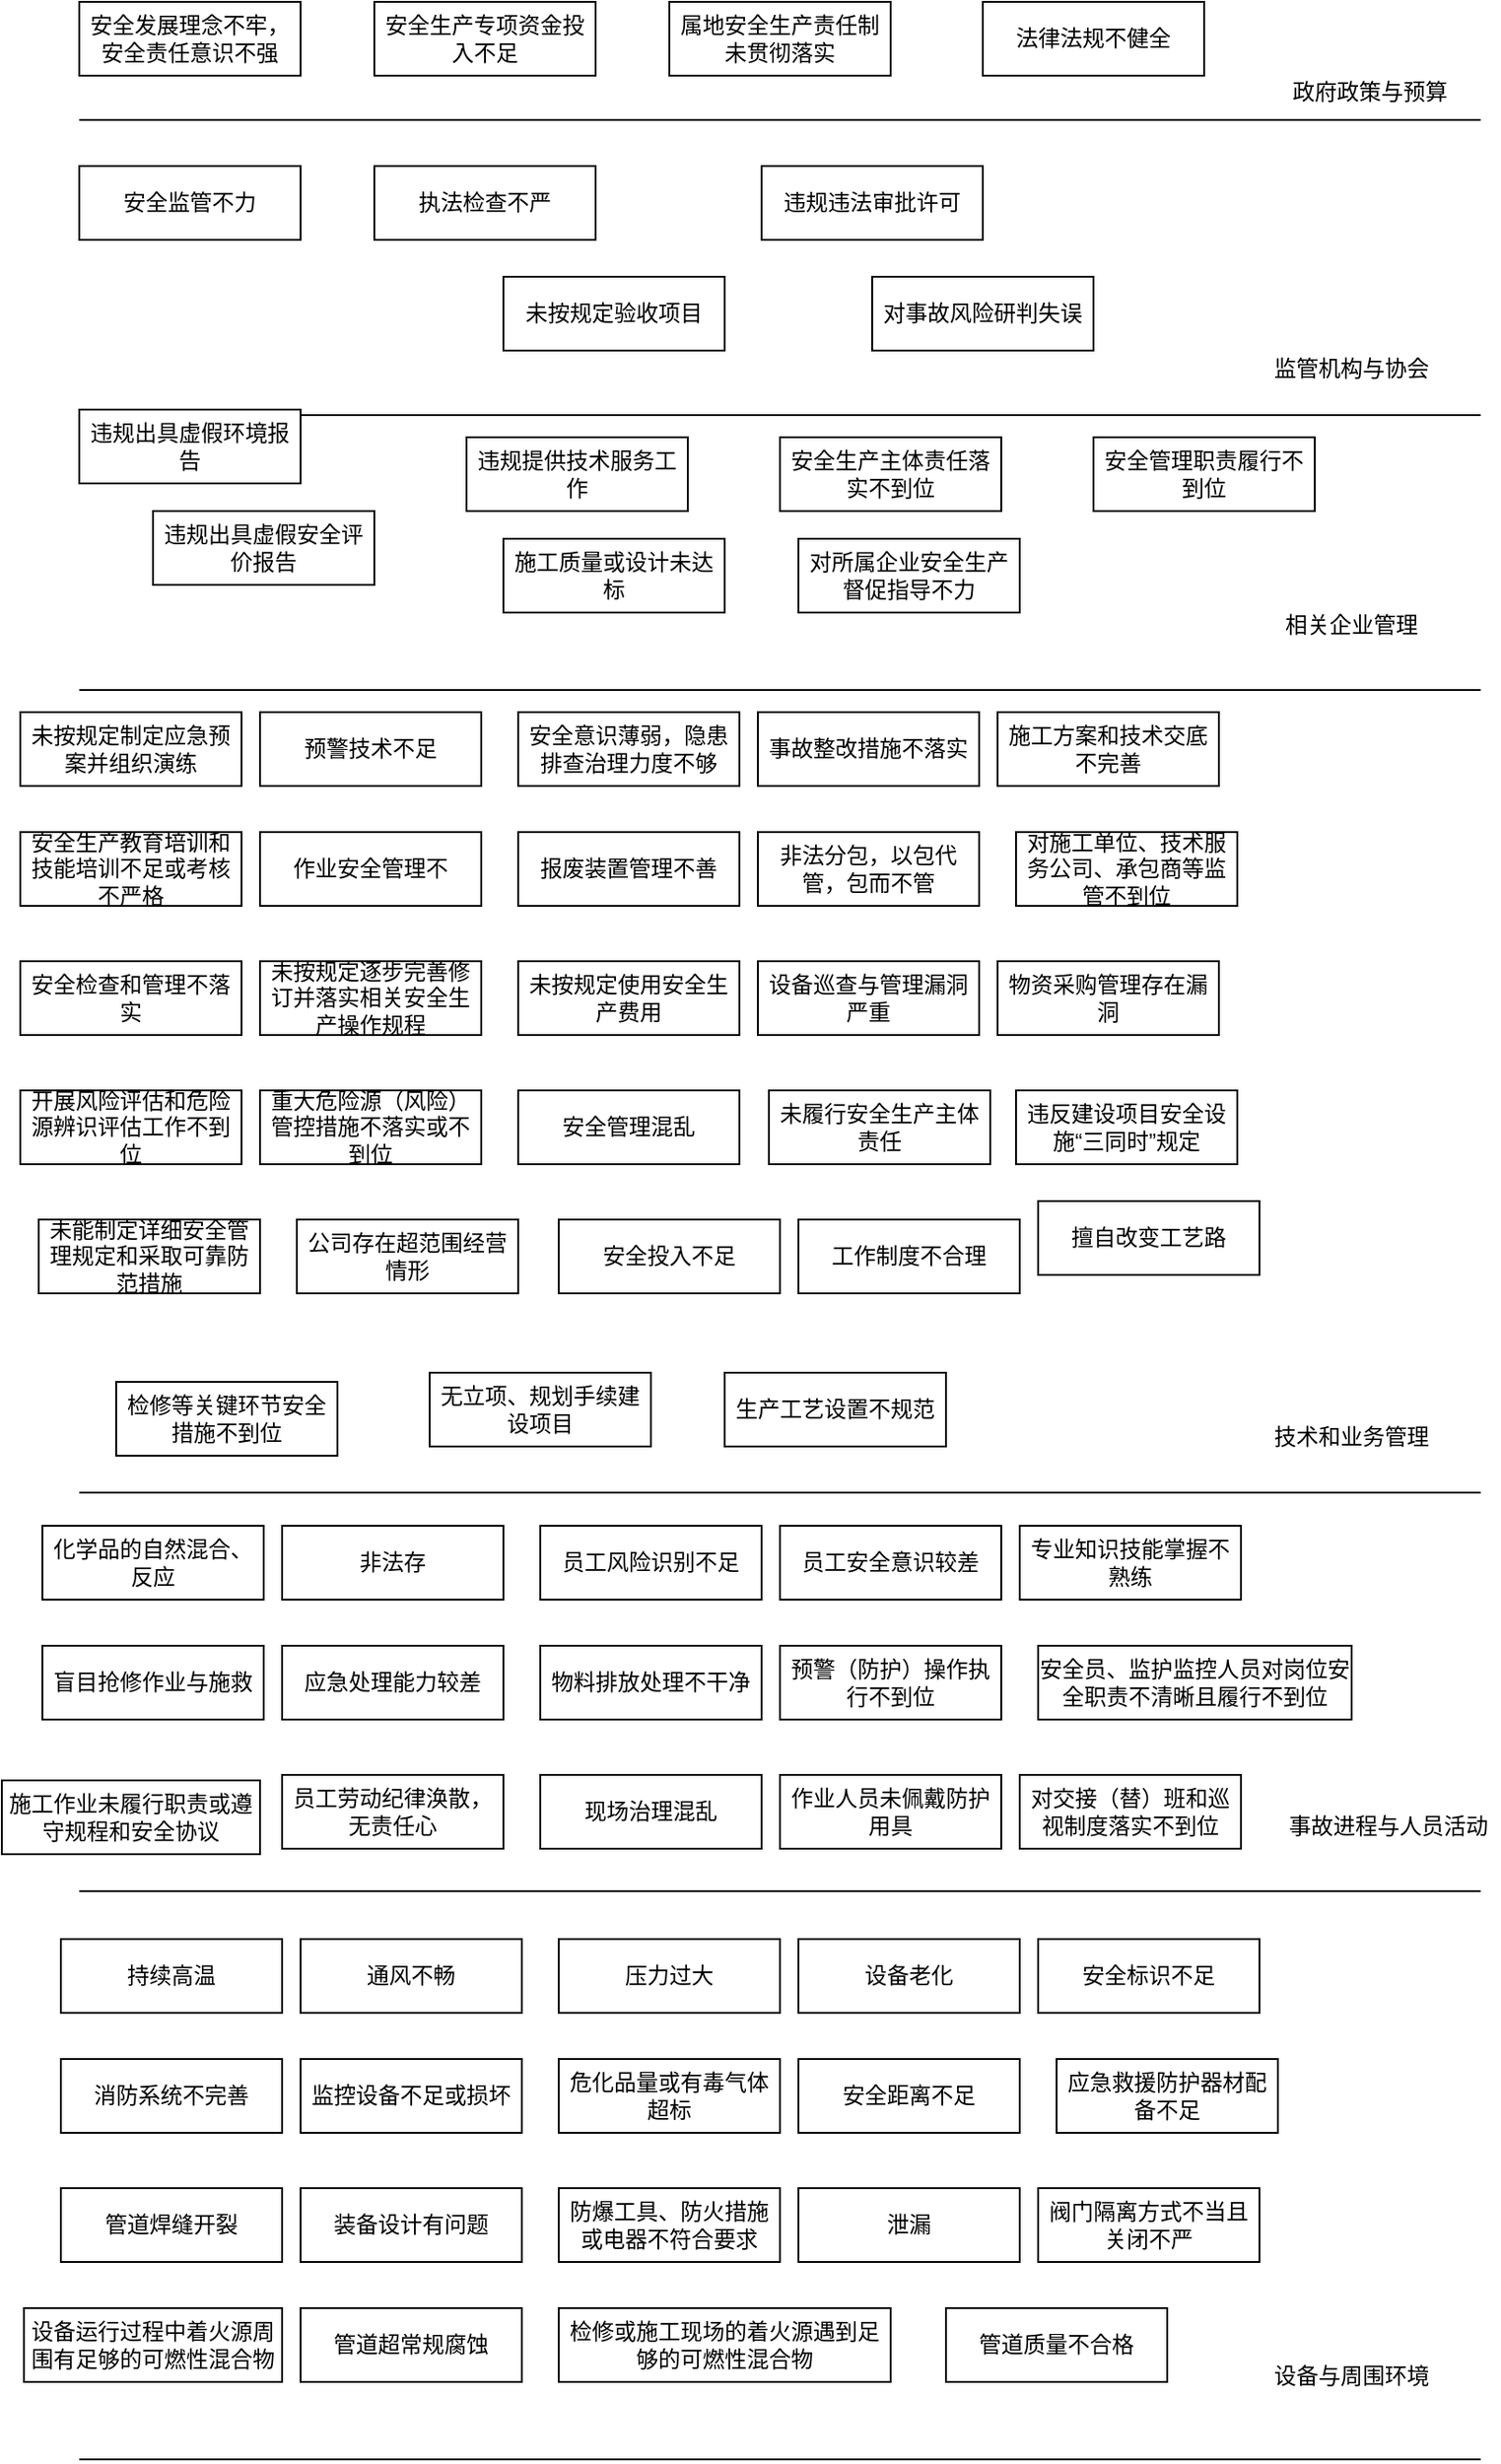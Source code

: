 <mxfile version="21.3.8" type="github">
  <diagram name="第 1 页" id="cSXOt_If06tRuQNw9_Id">
    <mxGraphModel dx="1290" dy="757" grid="1" gridSize="10" guides="1" tooltips="1" connect="1" arrows="1" fold="1" page="1" pageScale="1" pageWidth="583" pageHeight="827" math="0" shadow="0">
      <root>
        <mxCell id="0" />
        <mxCell id="1" parent="0" />
        <mxCell id="D2HSwKxdKyaoGHdWPaQV-1" value="" style="endArrow=none;html=1;rounded=0;" parent="1" edge="1">
          <mxGeometry width="50" height="50" relative="1" as="geometry">
            <mxPoint x="202" y="244" as="sourcePoint" />
            <mxPoint x="962" y="244" as="targetPoint" />
          </mxGeometry>
        </mxCell>
        <mxCell id="D2HSwKxdKyaoGHdWPaQV-2" value="" style="endArrow=none;html=1;rounded=0;" parent="1" edge="1">
          <mxGeometry width="50" height="50" relative="1" as="geometry">
            <mxPoint x="202" y="404" as="sourcePoint" />
            <mxPoint x="962" y="404" as="targetPoint" />
          </mxGeometry>
        </mxCell>
        <mxCell id="D2HSwKxdKyaoGHdWPaQV-3" value="" style="endArrow=none;html=1;rounded=0;" parent="1" edge="1">
          <mxGeometry width="50" height="50" relative="1" as="geometry">
            <mxPoint x="202" y="553" as="sourcePoint" />
            <mxPoint x="962" y="553" as="targetPoint" />
          </mxGeometry>
        </mxCell>
        <mxCell id="D2HSwKxdKyaoGHdWPaQV-4" value="" style="endArrow=none;html=1;rounded=0;" parent="1" edge="1">
          <mxGeometry width="50" height="50" relative="1" as="geometry">
            <mxPoint x="202" y="988" as="sourcePoint" />
            <mxPoint x="962" y="988" as="targetPoint" />
          </mxGeometry>
        </mxCell>
        <mxCell id="D2HSwKxdKyaoGHdWPaQV-5" value="" style="endArrow=none;html=1;rounded=0;" parent="1" edge="1">
          <mxGeometry width="50" height="50" relative="1" as="geometry">
            <mxPoint x="202" y="1204" as="sourcePoint" />
            <mxPoint x="962" y="1204" as="targetPoint" />
          </mxGeometry>
        </mxCell>
        <mxCell id="D2HSwKxdKyaoGHdWPaQV-6" value="政府政策与预算" style="text;html=1;strokeColor=none;fillColor=none;align=center;verticalAlign=middle;whiteSpace=wrap;rounded=0;" parent="1" vertex="1">
          <mxGeometry x="852" y="214" width="100" height="30" as="geometry" />
        </mxCell>
        <mxCell id="D2HSwKxdKyaoGHdWPaQV-7" value="监管机构与协会" style="text;html=1;strokeColor=none;fillColor=none;align=center;verticalAlign=middle;whiteSpace=wrap;rounded=0;" parent="1" vertex="1">
          <mxGeometry x="842" y="364" width="100" height="30" as="geometry" />
        </mxCell>
        <mxCell id="D2HSwKxdKyaoGHdWPaQV-8" value="相关企业管理" style="text;html=1;strokeColor=none;fillColor=none;align=center;verticalAlign=middle;whiteSpace=wrap;rounded=0;" parent="1" vertex="1">
          <mxGeometry x="842" y="503" width="100" height="30" as="geometry" />
        </mxCell>
        <mxCell id="D2HSwKxdKyaoGHdWPaQV-9" value="技术和业务管理" style="text;html=1;strokeColor=none;fillColor=none;align=center;verticalAlign=middle;whiteSpace=wrap;rounded=0;" parent="1" vertex="1">
          <mxGeometry x="842" y="943" width="100" height="30" as="geometry" />
        </mxCell>
        <mxCell id="D2HSwKxdKyaoGHdWPaQV-10" value="事故进程与人员活动" style="text;html=1;strokeColor=none;fillColor=none;align=center;verticalAlign=middle;whiteSpace=wrap;rounded=0;" parent="1" vertex="1">
          <mxGeometry x="852" y="1154" width="120" height="30" as="geometry" />
        </mxCell>
        <mxCell id="D2HSwKxdKyaoGHdWPaQV-11" value="设备与周围环境" style="text;html=1;strokeColor=none;fillColor=none;align=center;verticalAlign=middle;whiteSpace=wrap;rounded=0;" parent="1" vertex="1">
          <mxGeometry x="842" y="1452" width="100" height="30" as="geometry" />
        </mxCell>
        <mxCell id="D2HSwKxdKyaoGHdWPaQV-12" value="" style="endArrow=none;html=1;rounded=0;" parent="1" edge="1">
          <mxGeometry width="50" height="50" relative="1" as="geometry">
            <mxPoint x="202" y="1512" as="sourcePoint" />
            <mxPoint x="962" y="1512" as="targetPoint" />
          </mxGeometry>
        </mxCell>
        <mxCell id="D2HSwKxdKyaoGHdWPaQV-13" value="安全发展理念不牢，安全责任意识不强" style="rounded=0;whiteSpace=wrap;html=1;" parent="1" vertex="1">
          <mxGeometry x="202" y="180" width="120" height="40" as="geometry" />
        </mxCell>
        <mxCell id="D2HSwKxdKyaoGHdWPaQV-15" value="安全生产专项资金投入不足" style="rounded=0;whiteSpace=wrap;html=1;" parent="1" vertex="1">
          <mxGeometry x="362" y="180" width="120" height="40" as="geometry" />
        </mxCell>
        <mxCell id="D2HSwKxdKyaoGHdWPaQV-16" value="属地安全生产责任制未贯彻落实" style="rounded=0;whiteSpace=wrap;html=1;" parent="1" vertex="1">
          <mxGeometry x="522" y="180" width="120" height="40" as="geometry" />
        </mxCell>
        <mxCell id="D2HSwKxdKyaoGHdWPaQV-17" value="法律法规不健全" style="rounded=0;whiteSpace=wrap;html=1;" parent="1" vertex="1">
          <mxGeometry x="692" y="180" width="120" height="40" as="geometry" />
        </mxCell>
        <mxCell id="D2HSwKxdKyaoGHdWPaQV-18" value="对事故风险研判失误" style="rounded=0;whiteSpace=wrap;html=1;" parent="1" vertex="1">
          <mxGeometry x="632" y="329" width="120" height="40" as="geometry" />
        </mxCell>
        <mxCell id="D2HSwKxdKyaoGHdWPaQV-19" value="违规违法审批许可" style="rounded=0;whiteSpace=wrap;html=1;" parent="1" vertex="1">
          <mxGeometry x="572" y="269" width="120" height="40" as="geometry" />
        </mxCell>
        <mxCell id="D2HSwKxdKyaoGHdWPaQV-20" value="安全监管不力" style="rounded=0;whiteSpace=wrap;html=1;" parent="1" vertex="1">
          <mxGeometry x="202" y="269" width="120" height="40" as="geometry" />
        </mxCell>
        <mxCell id="D2HSwKxdKyaoGHdWPaQV-21" value="执法检查不严" style="rounded=0;whiteSpace=wrap;html=1;" parent="1" vertex="1">
          <mxGeometry x="362" y="269" width="120" height="40" as="geometry" />
        </mxCell>
        <mxCell id="D2HSwKxdKyaoGHdWPaQV-22" value="未按规定验收项目" style="rounded=0;whiteSpace=wrap;html=1;" parent="1" vertex="1">
          <mxGeometry x="432" y="329" width="120" height="40" as="geometry" />
        </mxCell>
        <mxCell id="D2HSwKxdKyaoGHdWPaQV-24" value="违规出具虚假环境报告" style="rounded=0;whiteSpace=wrap;html=1;" parent="1" vertex="1">
          <mxGeometry x="202" y="401" width="120" height="40" as="geometry" />
        </mxCell>
        <mxCell id="D2HSwKxdKyaoGHdWPaQV-25" value="违规出具虚假安全评价报告" style="rounded=0;whiteSpace=wrap;html=1;" parent="1" vertex="1">
          <mxGeometry x="242" y="456" width="120" height="40" as="geometry" />
        </mxCell>
        <mxCell id="D2HSwKxdKyaoGHdWPaQV-26" value="违规提供技术服务工作" style="rounded=0;whiteSpace=wrap;html=1;" parent="1" vertex="1">
          <mxGeometry x="412" y="416" width="120" height="40" as="geometry" />
        </mxCell>
        <mxCell id="D2HSwKxdKyaoGHdWPaQV-27" value="施工质量或设计未达标" style="rounded=0;whiteSpace=wrap;html=1;" parent="1" vertex="1">
          <mxGeometry x="432" y="471" width="120" height="40" as="geometry" />
        </mxCell>
        <mxCell id="D2HSwKxdKyaoGHdWPaQV-28" value="安全生产主体责任落实不到位" style="rounded=0;whiteSpace=wrap;html=1;" parent="1" vertex="1">
          <mxGeometry x="582" y="416" width="120" height="40" as="geometry" />
        </mxCell>
        <mxCell id="D2HSwKxdKyaoGHdWPaQV-29" value="对所属企业安全生产督促指导不力" style="rounded=0;whiteSpace=wrap;html=1;" parent="1" vertex="1">
          <mxGeometry x="592" y="471" width="120" height="40" as="geometry" />
        </mxCell>
        <mxCell id="D2HSwKxdKyaoGHdWPaQV-30" value="安全管理职责履行不到位" style="rounded=0;whiteSpace=wrap;html=1;" parent="1" vertex="1">
          <mxGeometry x="752" y="416" width="120" height="40" as="geometry" />
        </mxCell>
        <mxCell id="D2HSwKxdKyaoGHdWPaQV-31" value="未按规定制定应急预案并组织演练" style="rounded=0;whiteSpace=wrap;html=1;" parent="1" vertex="1">
          <mxGeometry x="170" y="565" width="120" height="40" as="geometry" />
        </mxCell>
        <mxCell id="D2HSwKxdKyaoGHdWPaQV-32" value="安全生产教育培训和技能培训不足或考核不严格" style="rounded=0;whiteSpace=wrap;html=1;" parent="1" vertex="1">
          <mxGeometry x="170" y="630" width="120" height="40" as="geometry" />
        </mxCell>
        <mxCell id="D2HSwKxdKyaoGHdWPaQV-33" value="安全检查和管理不落实" style="rounded=0;whiteSpace=wrap;html=1;" parent="1" vertex="1">
          <mxGeometry x="170" y="700" width="120" height="40" as="geometry" />
        </mxCell>
        <mxCell id="D2HSwKxdKyaoGHdWPaQV-34" value="预警技术不足" style="rounded=0;whiteSpace=wrap;html=1;" parent="1" vertex="1">
          <mxGeometry x="300" y="565" width="120" height="40" as="geometry" />
        </mxCell>
        <mxCell id="D2HSwKxdKyaoGHdWPaQV-35" value="作业安全管理不" style="rounded=0;whiteSpace=wrap;html=1;" parent="1" vertex="1">
          <mxGeometry x="300" y="630" width="120" height="40" as="geometry" />
        </mxCell>
        <mxCell id="D2HSwKxdKyaoGHdWPaQV-36" value="未按规定逐步完善修订并落实相关安全生产操作规程" style="rounded=0;whiteSpace=wrap;html=1;" parent="1" vertex="1">
          <mxGeometry x="300" y="700" width="120" height="40" as="geometry" />
        </mxCell>
        <mxCell id="D2HSwKxdKyaoGHdWPaQV-37" value="安全意识薄弱，隐患排查治理力度不够" style="rounded=0;whiteSpace=wrap;html=1;" parent="1" vertex="1">
          <mxGeometry x="440" y="565" width="120" height="40" as="geometry" />
        </mxCell>
        <mxCell id="D2HSwKxdKyaoGHdWPaQV-38" value="报废装置管理不善" style="rounded=0;whiteSpace=wrap;html=1;" parent="1" vertex="1">
          <mxGeometry x="440" y="630" width="120" height="40" as="geometry" />
        </mxCell>
        <mxCell id="D2HSwKxdKyaoGHdWPaQV-39" value="未按规定使用安全生产费用" style="rounded=0;whiteSpace=wrap;html=1;" parent="1" vertex="1">
          <mxGeometry x="440" y="700" width="120" height="40" as="geometry" />
        </mxCell>
        <mxCell id="D2HSwKxdKyaoGHdWPaQV-40" value="事故整改措施不落实" style="rounded=0;whiteSpace=wrap;html=1;" parent="1" vertex="1">
          <mxGeometry x="570" y="565" width="120" height="40" as="geometry" />
        </mxCell>
        <mxCell id="D2HSwKxdKyaoGHdWPaQV-41" value="非法分包，以包代管，包而不管" style="rounded=0;whiteSpace=wrap;html=1;" parent="1" vertex="1">
          <mxGeometry x="570" y="630" width="120" height="40" as="geometry" />
        </mxCell>
        <mxCell id="D2HSwKxdKyaoGHdWPaQV-42" value="设备巡查与管理漏洞严重" style="rounded=0;whiteSpace=wrap;html=1;" parent="1" vertex="1">
          <mxGeometry x="570" y="700" width="120" height="40" as="geometry" />
        </mxCell>
        <mxCell id="D2HSwKxdKyaoGHdWPaQV-43" value="施工方案和技术交底不完善" style="rounded=0;whiteSpace=wrap;html=1;" parent="1" vertex="1">
          <mxGeometry x="700" y="565" width="120" height="40" as="geometry" />
        </mxCell>
        <mxCell id="D2HSwKxdKyaoGHdWPaQV-44" value="对施工单位、技术服务公司、承包商等监管不到位" style="rounded=0;whiteSpace=wrap;html=1;" parent="1" vertex="1">
          <mxGeometry x="710" y="630" width="120" height="40" as="geometry" />
        </mxCell>
        <mxCell id="D2HSwKxdKyaoGHdWPaQV-45" value="物资采购管理存在漏洞" style="rounded=0;whiteSpace=wrap;html=1;" parent="1" vertex="1">
          <mxGeometry x="700" y="700" width="120" height="40" as="geometry" />
        </mxCell>
        <mxCell id="D2HSwKxdKyaoGHdWPaQV-46" value="开展风险评估和危险源辨识评估工作不到位" style="rounded=0;whiteSpace=wrap;html=1;" parent="1" vertex="1">
          <mxGeometry x="170" y="770" width="120" height="40" as="geometry" />
        </mxCell>
        <mxCell id="D2HSwKxdKyaoGHdWPaQV-47" value="重大危险源（风险）管控措施不落实或不到位" style="rounded=0;whiteSpace=wrap;html=1;" parent="1" vertex="1">
          <mxGeometry x="300" y="770" width="120" height="40" as="geometry" />
        </mxCell>
        <mxCell id="D2HSwKxdKyaoGHdWPaQV-48" value="安全管理混乱" style="rounded=0;whiteSpace=wrap;html=1;" parent="1" vertex="1">
          <mxGeometry x="440" y="770" width="120" height="40" as="geometry" />
        </mxCell>
        <mxCell id="D2HSwKxdKyaoGHdWPaQV-49" value="未履行安全生产主体责任" style="rounded=0;whiteSpace=wrap;html=1;" parent="1" vertex="1">
          <mxGeometry x="576" y="770" width="120" height="40" as="geometry" />
        </mxCell>
        <mxCell id="D2HSwKxdKyaoGHdWPaQV-50" value="违反建设项目安全设施“三同时”规定" style="rounded=0;whiteSpace=wrap;html=1;" parent="1" vertex="1">
          <mxGeometry x="710" y="770" width="120" height="40" as="geometry" />
        </mxCell>
        <mxCell id="D2HSwKxdKyaoGHdWPaQV-51" value="未能制定详细安全管理规定和采取可靠防范措施" style="rounded=0;whiteSpace=wrap;html=1;" parent="1" vertex="1">
          <mxGeometry x="180" y="840" width="120" height="40" as="geometry" />
        </mxCell>
        <mxCell id="D2HSwKxdKyaoGHdWPaQV-52" value="公司存在超范围经营情形" style="rounded=0;whiteSpace=wrap;html=1;" parent="1" vertex="1">
          <mxGeometry x="320" y="840" width="120" height="40" as="geometry" />
        </mxCell>
        <mxCell id="D2HSwKxdKyaoGHdWPaQV-53" value="安全投入不足" style="rounded=0;whiteSpace=wrap;html=1;" parent="1" vertex="1">
          <mxGeometry x="462" y="840" width="120" height="40" as="geometry" />
        </mxCell>
        <mxCell id="D2HSwKxdKyaoGHdWPaQV-54" value="工作制度不合理" style="rounded=0;whiteSpace=wrap;html=1;" parent="1" vertex="1">
          <mxGeometry x="592" y="840" width="120" height="40" as="geometry" />
        </mxCell>
        <mxCell id="D2HSwKxdKyaoGHdWPaQV-55" value="擅自改变工艺路" style="rounded=0;whiteSpace=wrap;html=1;" parent="1" vertex="1">
          <mxGeometry x="722" y="830" width="120" height="40" as="geometry" />
        </mxCell>
        <mxCell id="D2HSwKxdKyaoGHdWPaQV-56" value="检修等关键环节安全措施不到位" style="rounded=0;whiteSpace=wrap;html=1;" parent="1" vertex="1">
          <mxGeometry x="222" y="928" width="120" height="40" as="geometry" />
        </mxCell>
        <mxCell id="D2HSwKxdKyaoGHdWPaQV-57" value="无立项、规划手续建设项目" style="rounded=0;whiteSpace=wrap;html=1;" parent="1" vertex="1">
          <mxGeometry x="392" y="923" width="120" height="40" as="geometry" />
        </mxCell>
        <mxCell id="D2HSwKxdKyaoGHdWPaQV-58" value="生产工艺设置不规范" style="rounded=0;whiteSpace=wrap;html=1;" parent="1" vertex="1">
          <mxGeometry x="552" y="923" width="120" height="40" as="geometry" />
        </mxCell>
        <mxCell id="D2HSwKxdKyaoGHdWPaQV-59" value="化学品的自然混合、反应" style="rounded=0;whiteSpace=wrap;html=1;" parent="1" vertex="1">
          <mxGeometry x="182" y="1006" width="120" height="40" as="geometry" />
        </mxCell>
        <mxCell id="D2HSwKxdKyaoGHdWPaQV-60" value="盲目抢修作业与施救" style="rounded=0;whiteSpace=wrap;html=1;" parent="1" vertex="1">
          <mxGeometry x="182" y="1071" width="120" height="40" as="geometry" />
        </mxCell>
        <mxCell id="D2HSwKxdKyaoGHdWPaQV-61" value="施工作业未履行职责或遵守规程和安全协议" style="rounded=0;whiteSpace=wrap;html=1;" parent="1" vertex="1">
          <mxGeometry x="160" y="1144" width="140" height="40" as="geometry" />
        </mxCell>
        <mxCell id="D2HSwKxdKyaoGHdWPaQV-62" value="非法存" style="rounded=0;whiteSpace=wrap;html=1;" parent="1" vertex="1">
          <mxGeometry x="312" y="1006" width="120" height="40" as="geometry" />
        </mxCell>
        <mxCell id="D2HSwKxdKyaoGHdWPaQV-63" value="应急处理能力较差" style="rounded=0;whiteSpace=wrap;html=1;" parent="1" vertex="1">
          <mxGeometry x="312" y="1071" width="120" height="40" as="geometry" />
        </mxCell>
        <mxCell id="D2HSwKxdKyaoGHdWPaQV-64" value="员工劳动纪律涣散，无责任心" style="rounded=0;whiteSpace=wrap;html=1;" parent="1" vertex="1">
          <mxGeometry x="312" y="1141" width="120" height="40" as="geometry" />
        </mxCell>
        <mxCell id="D2HSwKxdKyaoGHdWPaQV-65" value="员工风险识别不足" style="rounded=0;whiteSpace=wrap;html=1;" parent="1" vertex="1">
          <mxGeometry x="452" y="1006" width="120" height="40" as="geometry" />
        </mxCell>
        <mxCell id="D2HSwKxdKyaoGHdWPaQV-66" value="物料排放处理不干净" style="rounded=0;whiteSpace=wrap;html=1;" parent="1" vertex="1">
          <mxGeometry x="452" y="1071" width="120" height="40" as="geometry" />
        </mxCell>
        <mxCell id="D2HSwKxdKyaoGHdWPaQV-67" value="现场治理混乱" style="rounded=0;whiteSpace=wrap;html=1;" parent="1" vertex="1">
          <mxGeometry x="452" y="1141" width="120" height="40" as="geometry" />
        </mxCell>
        <mxCell id="D2HSwKxdKyaoGHdWPaQV-68" value="员工安全意识较差" style="rounded=0;whiteSpace=wrap;html=1;" parent="1" vertex="1">
          <mxGeometry x="582" y="1006" width="120" height="40" as="geometry" />
        </mxCell>
        <mxCell id="D2HSwKxdKyaoGHdWPaQV-69" value="预警（防护）操作执行不到位" style="rounded=0;whiteSpace=wrap;html=1;" parent="1" vertex="1">
          <mxGeometry x="582" y="1071" width="120" height="40" as="geometry" />
        </mxCell>
        <mxCell id="D2HSwKxdKyaoGHdWPaQV-70" value="作业人员未佩戴防护用具" style="rounded=0;whiteSpace=wrap;html=1;" parent="1" vertex="1">
          <mxGeometry x="582" y="1141" width="120" height="40" as="geometry" />
        </mxCell>
        <mxCell id="D2HSwKxdKyaoGHdWPaQV-71" value="专业知识技能掌握不熟练" style="rounded=0;whiteSpace=wrap;html=1;" parent="1" vertex="1">
          <mxGeometry x="712" y="1006" width="120" height="40" as="geometry" />
        </mxCell>
        <mxCell id="D2HSwKxdKyaoGHdWPaQV-72" value="安全员、监护监控人员对岗位安全职责不清晰且履行不到位" style="rounded=0;whiteSpace=wrap;html=1;" parent="1" vertex="1">
          <mxGeometry x="722" y="1071" width="170" height="40" as="geometry" />
        </mxCell>
        <mxCell id="D2HSwKxdKyaoGHdWPaQV-73" value="对交接（替）班和巡视制度落实不到位" style="rounded=0;whiteSpace=wrap;html=1;" parent="1" vertex="1">
          <mxGeometry x="712" y="1141" width="120" height="40" as="geometry" />
        </mxCell>
        <mxCell id="D2HSwKxdKyaoGHdWPaQV-74" value="持续高温" style="rounded=0;whiteSpace=wrap;html=1;" parent="1" vertex="1">
          <mxGeometry x="192" y="1230" width="120" height="40" as="geometry" />
        </mxCell>
        <mxCell id="D2HSwKxdKyaoGHdWPaQV-75" value="消防系统不完善" style="rounded=0;whiteSpace=wrap;html=1;" parent="1" vertex="1">
          <mxGeometry x="192" y="1295" width="120" height="40" as="geometry" />
        </mxCell>
        <mxCell id="D2HSwKxdKyaoGHdWPaQV-76" value="管道焊缝开裂" style="rounded=0;whiteSpace=wrap;html=1;" parent="1" vertex="1">
          <mxGeometry x="192" y="1365" width="120" height="40" as="geometry" />
        </mxCell>
        <mxCell id="D2HSwKxdKyaoGHdWPaQV-77" value="通风不畅" style="rounded=0;whiteSpace=wrap;html=1;" parent="1" vertex="1">
          <mxGeometry x="322" y="1230" width="120" height="40" as="geometry" />
        </mxCell>
        <mxCell id="D2HSwKxdKyaoGHdWPaQV-78" value="监控设备不足或损坏" style="rounded=0;whiteSpace=wrap;html=1;" parent="1" vertex="1">
          <mxGeometry x="322" y="1295" width="120" height="40" as="geometry" />
        </mxCell>
        <mxCell id="D2HSwKxdKyaoGHdWPaQV-79" value="装备设计有问题" style="rounded=0;whiteSpace=wrap;html=1;" parent="1" vertex="1">
          <mxGeometry x="322" y="1365" width="120" height="40" as="geometry" />
        </mxCell>
        <mxCell id="D2HSwKxdKyaoGHdWPaQV-80" value="压力过大" style="rounded=0;whiteSpace=wrap;html=1;" parent="1" vertex="1">
          <mxGeometry x="462" y="1230" width="120" height="40" as="geometry" />
        </mxCell>
        <mxCell id="D2HSwKxdKyaoGHdWPaQV-81" value="危化品量或有毒气体超标" style="rounded=0;whiteSpace=wrap;html=1;" parent="1" vertex="1">
          <mxGeometry x="462" y="1295" width="120" height="40" as="geometry" />
        </mxCell>
        <mxCell id="D2HSwKxdKyaoGHdWPaQV-82" value="防爆工具、防火措施或电器不符合要求" style="rounded=0;whiteSpace=wrap;html=1;" parent="1" vertex="1">
          <mxGeometry x="462" y="1365" width="120" height="40" as="geometry" />
        </mxCell>
        <mxCell id="D2HSwKxdKyaoGHdWPaQV-83" value="设备老化" style="rounded=0;whiteSpace=wrap;html=1;" parent="1" vertex="1">
          <mxGeometry x="592" y="1230" width="120" height="40" as="geometry" />
        </mxCell>
        <mxCell id="D2HSwKxdKyaoGHdWPaQV-84" value="安全距离不足" style="rounded=0;whiteSpace=wrap;html=1;" parent="1" vertex="1">
          <mxGeometry x="592" y="1295" width="120" height="40" as="geometry" />
        </mxCell>
        <mxCell id="D2HSwKxdKyaoGHdWPaQV-85" value="泄漏" style="rounded=0;whiteSpace=wrap;html=1;" parent="1" vertex="1">
          <mxGeometry x="592" y="1365" width="120" height="40" as="geometry" />
        </mxCell>
        <mxCell id="D2HSwKxdKyaoGHdWPaQV-86" value="安全标识不足" style="rounded=0;whiteSpace=wrap;html=1;" parent="1" vertex="1">
          <mxGeometry x="722" y="1230" width="120" height="40" as="geometry" />
        </mxCell>
        <mxCell id="D2HSwKxdKyaoGHdWPaQV-87" value="应急救援防护器材配备不足" style="rounded=0;whiteSpace=wrap;html=1;" parent="1" vertex="1">
          <mxGeometry x="732" y="1295" width="120" height="40" as="geometry" />
        </mxCell>
        <mxCell id="D2HSwKxdKyaoGHdWPaQV-88" value="阀门隔离方式不当且关闭不严" style="rounded=0;whiteSpace=wrap;html=1;" parent="1" vertex="1">
          <mxGeometry x="722" y="1365" width="120" height="40" as="geometry" />
        </mxCell>
        <mxCell id="D2HSwKxdKyaoGHdWPaQV-89" value="设备运行过程中着火源周围有足够的可燃性混合物" style="rounded=0;whiteSpace=wrap;html=1;" parent="1" vertex="1">
          <mxGeometry x="172" y="1430" width="140" height="40" as="geometry" />
        </mxCell>
        <mxCell id="D2HSwKxdKyaoGHdWPaQV-90" value="管道超常规腐蚀" style="rounded=0;whiteSpace=wrap;html=1;" parent="1" vertex="1">
          <mxGeometry x="322" y="1430" width="120" height="40" as="geometry" />
        </mxCell>
        <mxCell id="D2HSwKxdKyaoGHdWPaQV-91" value="检修或施工现场的着火源遇到足够的可燃性混合物" style="rounded=0;whiteSpace=wrap;html=1;" parent="1" vertex="1">
          <mxGeometry x="462" y="1430" width="180" height="40" as="geometry" />
        </mxCell>
        <mxCell id="D2HSwKxdKyaoGHdWPaQV-92" value="管道质量不合格" style="rounded=0;whiteSpace=wrap;html=1;" parent="1" vertex="1">
          <mxGeometry x="672" y="1430" width="120" height="40" as="geometry" />
        </mxCell>
      </root>
    </mxGraphModel>
  </diagram>
</mxfile>
